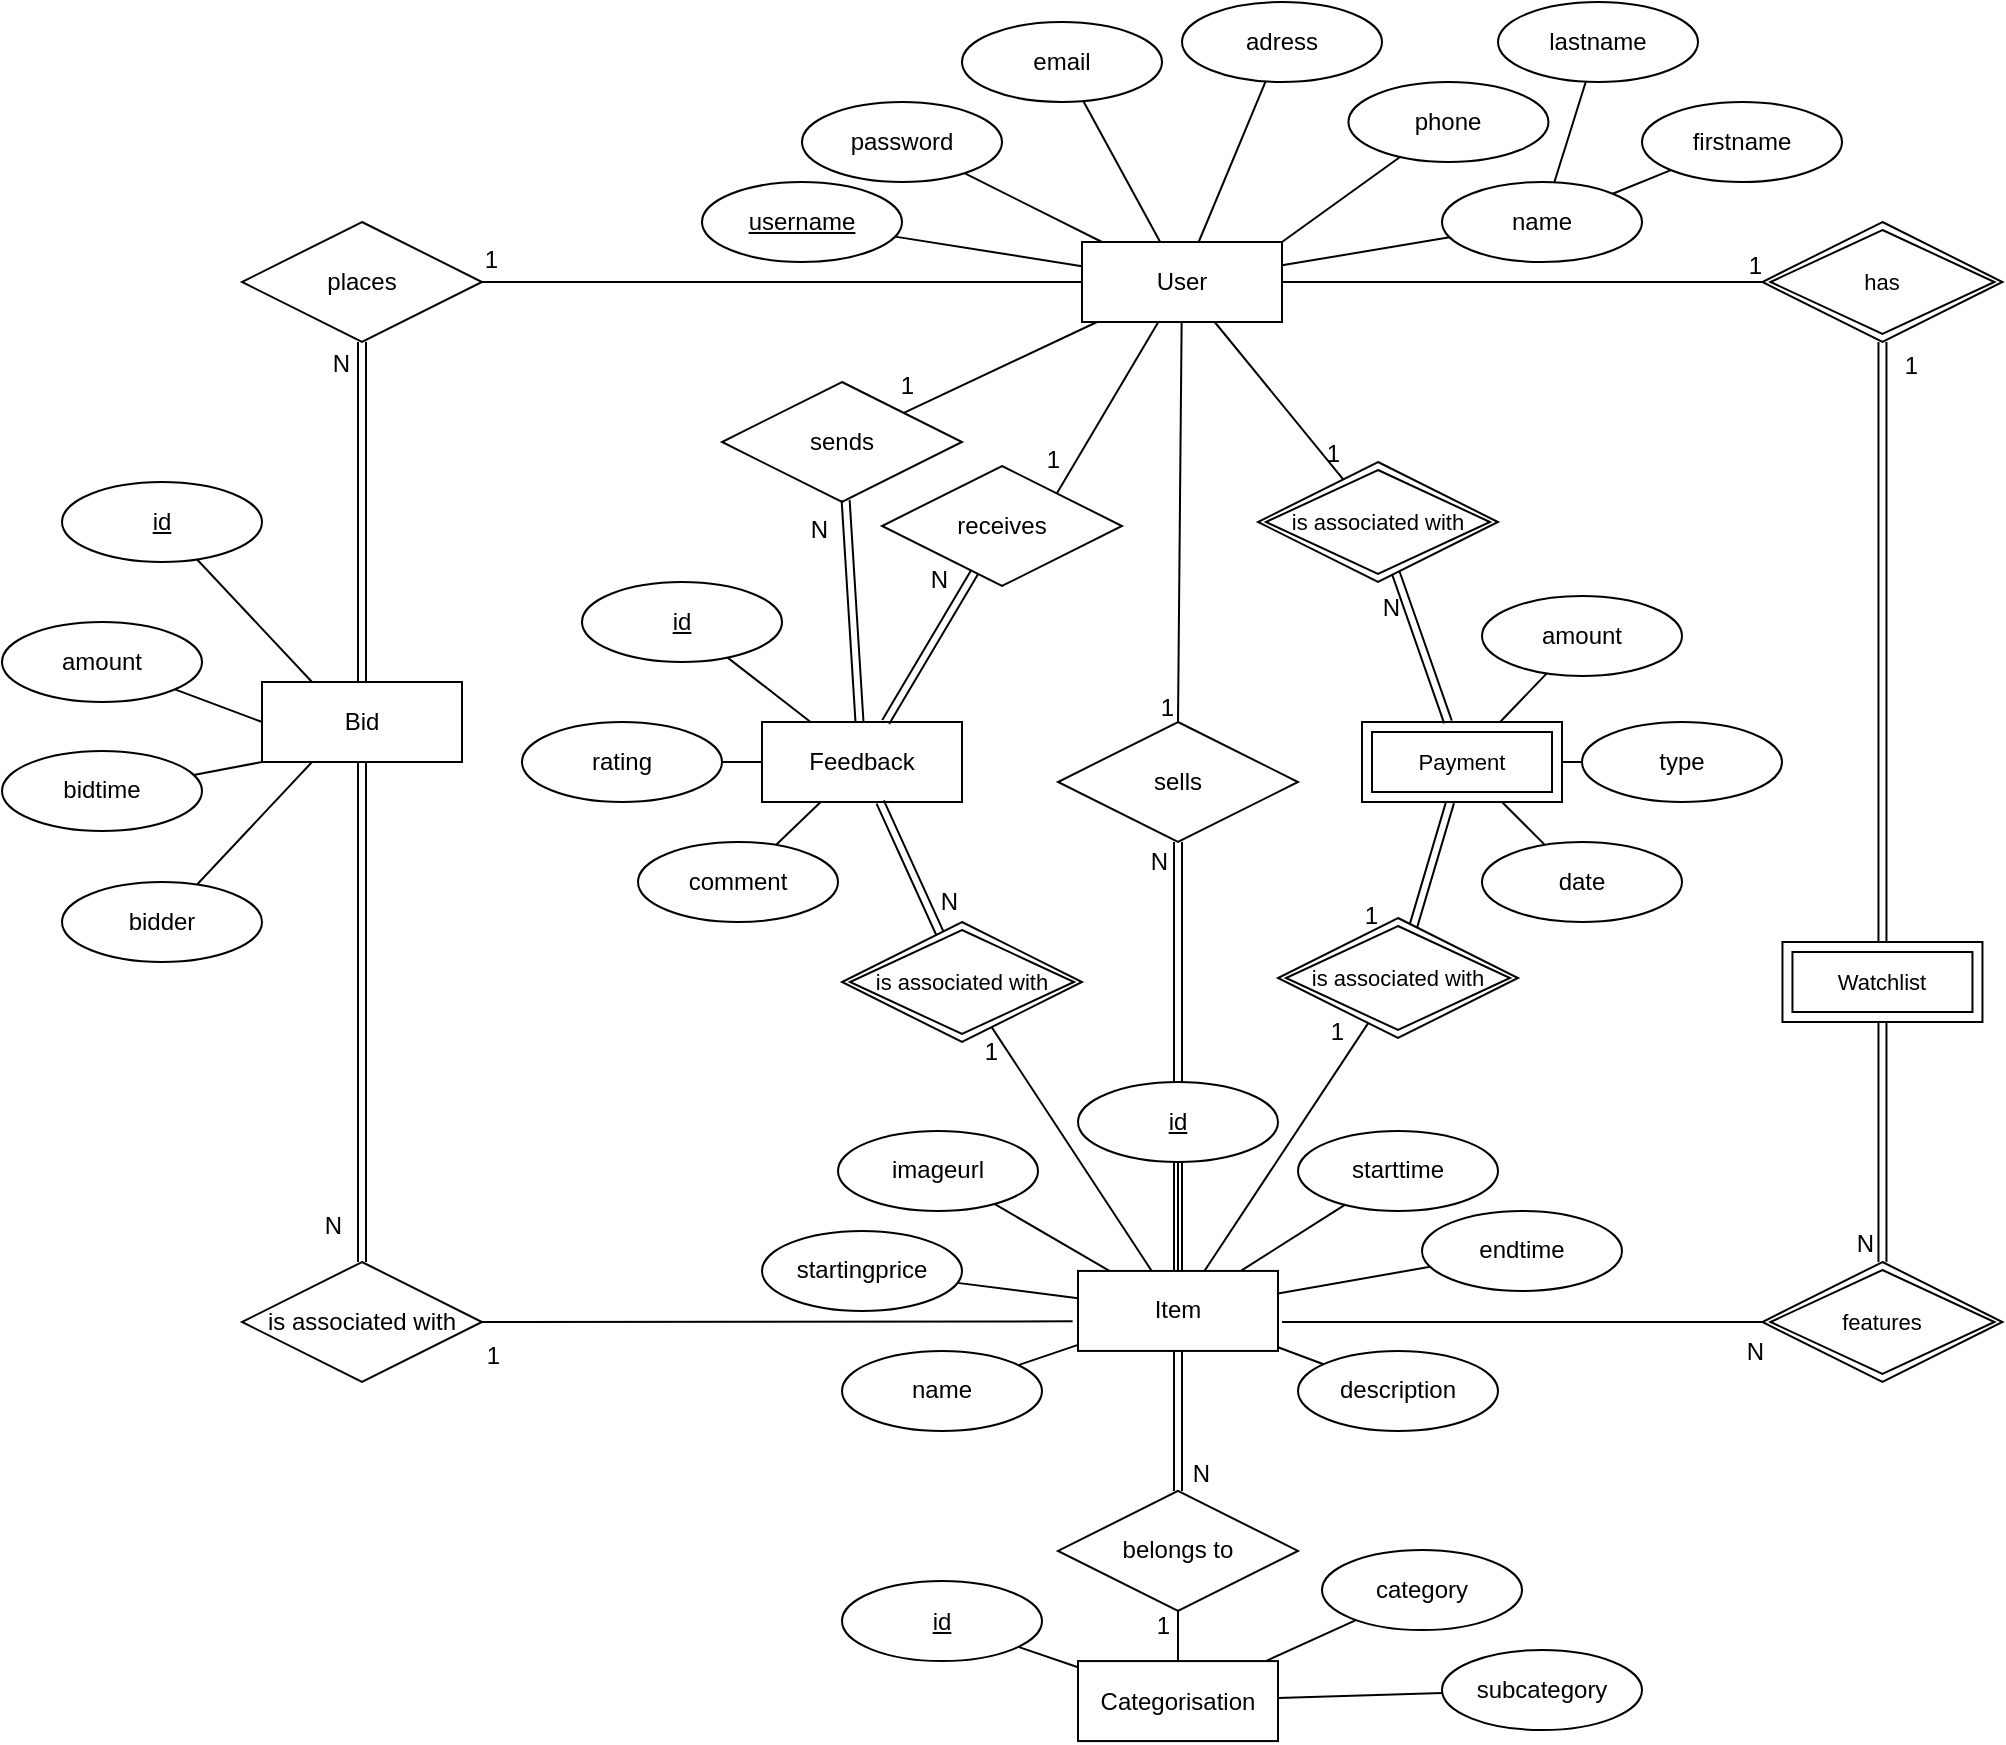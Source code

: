 <mxfile version="20.3.0" type="device"><diagram id="lg54HDcd9VQdSbSGsDfC" name="Page-1"><mxGraphModel dx="992" dy="409" grid="1" gridSize="10" guides="1" tooltips="1" connect="1" arrows="1" fold="1" page="1" pageScale="1" pageWidth="10000" pageHeight="10000" math="0" shadow="0"><root><mxCell id="0"/><mxCell id="1" parent="0"/><mxCell id="PQL5DYTjNKmxp46mEE86-1" value="User" style="whiteSpace=wrap;html=1;align=center;" parent="1" vertex="1"><mxGeometry x="610" y="220" width="100" height="40" as="geometry"/></mxCell><mxCell id="PQL5DYTjNKmxp46mEE86-2" value="Item" style="whiteSpace=wrap;html=1;align=center;" parent="1" vertex="1"><mxGeometry x="608" y="734.47" width="100" height="40" as="geometry"/></mxCell><mxCell id="PQL5DYTjNKmxp46mEE86-3" value="Bid" style="whiteSpace=wrap;html=1;align=center;" parent="1" vertex="1"><mxGeometry x="200" y="440" width="100" height="40" as="geometry"/></mxCell><mxCell id="PQL5DYTjNKmxp46mEE86-5" value="Categorisation" style="whiteSpace=wrap;html=1;align=center;" parent="1" vertex="1"><mxGeometry x="608" y="929.54" width="100" height="40" as="geometry"/></mxCell><mxCell id="PQL5DYTjNKmxp46mEE86-7" value="Feedback" style="whiteSpace=wrap;html=1;align=center;" parent="1" vertex="1"><mxGeometry x="450" y="460" width="100" height="40" as="geometry"/></mxCell><mxCell id="PQL5DYTjNKmxp46mEE86-155" style="edgeStyle=none;shape=connector;rounded=0;orthogonalLoop=1;jettySize=auto;html=1;labelBackgroundColor=default;strokeColor=default;fontFamily=Helvetica;fontSize=11;fontColor=default;endArrow=none;" parent="1" source="PQL5DYTjNKmxp46mEE86-10" target="PQL5DYTjNKmxp46mEE86-1" edge="1"><mxGeometry relative="1" as="geometry"/></mxCell><mxCell id="PQL5DYTjNKmxp46mEE86-10" value="username" style="ellipse;whiteSpace=wrap;html=1;align=center;fontStyle=4;" parent="1" vertex="1"><mxGeometry x="420" y="190" width="100" height="40" as="geometry"/></mxCell><mxCell id="PQL5DYTjNKmxp46mEE86-154" style="edgeStyle=none;shape=connector;rounded=0;orthogonalLoop=1;jettySize=auto;html=1;labelBackgroundColor=default;strokeColor=default;fontFamily=Helvetica;fontSize=11;fontColor=default;endArrow=none;" parent="1" source="PQL5DYTjNKmxp46mEE86-11" target="PQL5DYTjNKmxp46mEE86-1" edge="1"><mxGeometry relative="1" as="geometry"/></mxCell><mxCell id="PQL5DYTjNKmxp46mEE86-11" value="email" style="ellipse;whiteSpace=wrap;html=1;align=center;" parent="1" vertex="1"><mxGeometry x="550" y="110" width="100" height="40" as="geometry"/></mxCell><mxCell id="PQL5DYTjNKmxp46mEE86-156" style="edgeStyle=none;shape=connector;rounded=0;orthogonalLoop=1;jettySize=auto;html=1;labelBackgroundColor=default;strokeColor=default;fontFamily=Helvetica;fontSize=11;fontColor=default;endArrow=none;" parent="1" source="PQL5DYTjNKmxp46mEE86-12" target="PQL5DYTjNKmxp46mEE86-1" edge="1"><mxGeometry relative="1" as="geometry"><mxPoint x="715.904" y="197.524" as="sourcePoint"/></mxGeometry></mxCell><mxCell id="PQL5DYTjNKmxp46mEE86-12" value="password" style="ellipse;whiteSpace=wrap;html=1;align=center;" parent="1" vertex="1"><mxGeometry x="470" y="150" width="100" height="40" as="geometry"/></mxCell><mxCell id="PQL5DYTjNKmxp46mEE86-158" style="edgeStyle=none;shape=connector;rounded=0;orthogonalLoop=1;jettySize=auto;html=1;labelBackgroundColor=default;strokeColor=default;fontFamily=Helvetica;fontSize=11;fontColor=default;endArrow=none;" parent="1" source="PQL5DYTjNKmxp46mEE86-13" target="PQL5DYTjNKmxp46mEE86-1" edge="1"><mxGeometry relative="1" as="geometry"><mxPoint x="718" y="260" as="targetPoint"/></mxGeometry></mxCell><mxCell id="PQL5DYTjNKmxp46mEE86-13" value="name" style="ellipse;whiteSpace=wrap;html=1;align=center;" parent="1" vertex="1"><mxGeometry x="790" y="190" width="100" height="40" as="geometry"/></mxCell><mxCell id="PQL5DYTjNKmxp46mEE86-14" value="firstname" style="ellipse;whiteSpace=wrap;html=1;align=center;" parent="1" vertex="1"><mxGeometry x="890" y="150" width="100" height="40" as="geometry"/></mxCell><mxCell id="PQL5DYTjNKmxp46mEE86-15" value="lastname" style="ellipse;whiteSpace=wrap;html=1;align=center;" parent="1" vertex="1"><mxGeometry x="818" y="100" width="100" height="40" as="geometry"/></mxCell><mxCell id="PQL5DYTjNKmxp46mEE86-153" style="edgeStyle=none;shape=connector;rounded=0;orthogonalLoop=1;jettySize=auto;html=1;labelBackgroundColor=default;strokeColor=default;fontFamily=Helvetica;fontSize=11;fontColor=default;endArrow=none;" parent="1" source="PQL5DYTjNKmxp46mEE86-16" target="PQL5DYTjNKmxp46mEE86-1" edge="1"><mxGeometry relative="1" as="geometry"/></mxCell><mxCell id="PQL5DYTjNKmxp46mEE86-16" value="adress" style="ellipse;whiteSpace=wrap;html=1;align=center;" parent="1" vertex="1"><mxGeometry x="660" y="100" width="100" height="40" as="geometry"/></mxCell><mxCell id="PQL5DYTjNKmxp46mEE86-157" style="edgeStyle=none;shape=connector;rounded=0;orthogonalLoop=1;jettySize=auto;html=1;entryX=1;entryY=0;entryDx=0;entryDy=0;labelBackgroundColor=default;strokeColor=default;fontFamily=Helvetica;fontSize=11;fontColor=default;endArrow=none;" parent="1" source="PQL5DYTjNKmxp46mEE86-17" target="PQL5DYTjNKmxp46mEE86-1" edge="1"><mxGeometry relative="1" as="geometry"/></mxCell><mxCell id="PQL5DYTjNKmxp46mEE86-17" value="phone" style="ellipse;whiteSpace=wrap;html=1;align=center;shadow=0;" parent="1" vertex="1"><mxGeometry x="743.23" y="140" width="100" height="40" as="geometry"/></mxCell><mxCell id="PQL5DYTjNKmxp46mEE86-152" style="edgeStyle=none;shape=connector;rounded=0;orthogonalLoop=1;jettySize=auto;html=1;entryX=0.25;entryY=0;entryDx=0;entryDy=0;labelBackgroundColor=default;strokeColor=default;fontFamily=Helvetica;fontSize=11;fontColor=default;endArrow=none;" parent="1" source="PQL5DYTjNKmxp46mEE86-27" target="PQL5DYTjNKmxp46mEE86-3" edge="1"><mxGeometry relative="1" as="geometry"/></mxCell><mxCell id="PQL5DYTjNKmxp46mEE86-27" value="id" style="ellipse;whiteSpace=wrap;html=1;align=center;fontStyle=4;" parent="1" vertex="1"><mxGeometry x="100" y="340" width="100" height="40" as="geometry"/></mxCell><mxCell id="PQL5DYTjNKmxp46mEE86-150" style="edgeStyle=none;shape=connector;rounded=0;orthogonalLoop=1;jettySize=auto;html=1;entryX=0;entryY=0.5;entryDx=0;entryDy=0;labelBackgroundColor=default;strokeColor=default;fontFamily=Helvetica;fontSize=11;fontColor=default;endArrow=none;" parent="1" source="PQL5DYTjNKmxp46mEE86-28" target="PQL5DYTjNKmxp46mEE86-3" edge="1"><mxGeometry relative="1" as="geometry"/></mxCell><mxCell id="PQL5DYTjNKmxp46mEE86-28" value="amount" style="ellipse;whiteSpace=wrap;html=1;align=center;" parent="1" vertex="1"><mxGeometry x="70" y="410" width="100" height="40" as="geometry"/></mxCell><mxCell id="PQL5DYTjNKmxp46mEE86-149" style="edgeStyle=none;shape=connector;rounded=0;orthogonalLoop=1;jettySize=auto;html=1;entryX=0;entryY=1;entryDx=0;entryDy=0;labelBackgroundColor=default;strokeColor=default;fontFamily=Helvetica;fontSize=11;fontColor=default;endArrow=none;" parent="1" source="PQL5DYTjNKmxp46mEE86-29" target="PQL5DYTjNKmxp46mEE86-3" edge="1"><mxGeometry relative="1" as="geometry"/></mxCell><mxCell id="PQL5DYTjNKmxp46mEE86-29" value="bidtime" style="ellipse;whiteSpace=wrap;html=1;align=center;" parent="1" vertex="1"><mxGeometry x="70" y="474.47" width="100" height="40" as="geometry"/></mxCell><mxCell id="PQL5DYTjNKmxp46mEE86-148" style="edgeStyle=none;shape=connector;rounded=0;orthogonalLoop=1;jettySize=auto;html=1;entryX=0.25;entryY=1;entryDx=0;entryDy=0;labelBackgroundColor=default;strokeColor=default;fontFamily=Helvetica;fontSize=11;fontColor=default;endArrow=none;" parent="1" source="PQL5DYTjNKmxp46mEE86-30" target="PQL5DYTjNKmxp46mEE86-3" edge="1"><mxGeometry relative="1" as="geometry"/></mxCell><mxCell id="PQL5DYTjNKmxp46mEE86-30" value="bidder" style="ellipse;whiteSpace=wrap;html=1;align=center;" parent="1" vertex="1"><mxGeometry x="100" y="540" width="100" height="40" as="geometry"/></mxCell><mxCell id="PQL5DYTjNKmxp46mEE86-137" style="edgeStyle=none;shape=connector;rounded=0;orthogonalLoop=1;jettySize=auto;html=1;labelBackgroundColor=default;strokeColor=default;fontFamily=Helvetica;fontSize=11;fontColor=default;endArrow=none;" parent="1" source="PQL5DYTjNKmxp46mEE86-36" target="PQL5DYTjNKmxp46mEE86-5" edge="1"><mxGeometry relative="1" as="geometry"/></mxCell><mxCell id="PQL5DYTjNKmxp46mEE86-36" value="id" style="ellipse;whiteSpace=wrap;html=1;align=center;fontStyle=4;" parent="1" vertex="1"><mxGeometry x="490" y="889.54" width="100" height="40" as="geometry"/></mxCell><mxCell id="PQL5DYTjNKmxp46mEE86-136" style="edgeStyle=none;shape=connector;rounded=0;orthogonalLoop=1;jettySize=auto;html=1;labelBackgroundColor=default;strokeColor=default;fontFamily=Helvetica;fontSize=11;fontColor=default;endArrow=none;" parent="1" source="PQL5DYTjNKmxp46mEE86-37" target="PQL5DYTjNKmxp46mEE86-5" edge="1"><mxGeometry relative="1" as="geometry"/></mxCell><mxCell id="PQL5DYTjNKmxp46mEE86-37" value="category" style="ellipse;whiteSpace=wrap;html=1;align=center;" parent="1" vertex="1"><mxGeometry x="730" y="874.01" width="100" height="40" as="geometry"/></mxCell><mxCell id="PQL5DYTjNKmxp46mEE86-161" style="edgeStyle=none;shape=connector;rounded=0;orthogonalLoop=1;jettySize=auto;html=1;labelBackgroundColor=default;strokeColor=default;fontFamily=Helvetica;fontSize=11;fontColor=default;endArrow=none;" parent="1" source="PQL5DYTjNKmxp46mEE86-40" target="PQL5DYTjNKmxp46mEE86-7" edge="1"><mxGeometry relative="1" as="geometry"><mxPoint x="373" y="490" as="sourcePoint"/></mxGeometry></mxCell><mxCell id="PQL5DYTjNKmxp46mEE86-40" value="id" style="ellipse;whiteSpace=wrap;html=1;align=center;fontStyle=4;" parent="1" vertex="1"><mxGeometry x="360" y="390" width="100" height="40" as="geometry"/></mxCell><mxCell id="PQL5DYTjNKmxp46mEE86-159" style="edgeStyle=none;shape=connector;rounded=0;orthogonalLoop=1;jettySize=auto;html=1;labelBackgroundColor=default;strokeColor=default;fontFamily=Helvetica;fontSize=11;fontColor=default;endArrow=none;" parent="1" source="PQL5DYTjNKmxp46mEE86-41" target="PQL5DYTjNKmxp46mEE86-7" edge="1"><mxGeometry relative="1" as="geometry"/></mxCell><mxCell id="PQL5DYTjNKmxp46mEE86-41" value="rating" style="ellipse;whiteSpace=wrap;html=1;align=center;" parent="1" vertex="1"><mxGeometry x="330" y="460" width="100" height="40" as="geometry"/></mxCell><mxCell id="PQL5DYTjNKmxp46mEE86-129" style="edgeStyle=none;shape=connector;rounded=0;orthogonalLoop=1;jettySize=auto;html=1;labelBackgroundColor=default;strokeColor=default;fontFamily=Helvetica;fontSize=11;fontColor=default;endArrow=none;" parent="1" source="PQL5DYTjNKmxp46mEE86-43" target="PQL5DYTjNKmxp46mEE86-172" edge="1"><mxGeometry relative="1" as="geometry"/></mxCell><mxCell id="PQL5DYTjNKmxp46mEE86-43" value="amount" style="ellipse;whiteSpace=wrap;html=1;align=center;" parent="1" vertex="1"><mxGeometry x="810" y="397" width="100" height="40" as="geometry"/></mxCell><mxCell id="PQL5DYTjNKmxp46mEE86-160" style="edgeStyle=none;shape=connector;rounded=0;orthogonalLoop=1;jettySize=auto;html=1;labelBackgroundColor=default;strokeColor=default;fontFamily=Helvetica;fontSize=11;fontColor=default;endArrow=none;" parent="1" source="PQL5DYTjNKmxp46mEE86-44" target="PQL5DYTjNKmxp46mEE86-7" edge="1"><mxGeometry relative="1" as="geometry"/></mxCell><mxCell id="PQL5DYTjNKmxp46mEE86-44" value="comment" style="ellipse;whiteSpace=wrap;html=1;align=center;" parent="1" vertex="1"><mxGeometry x="388" y="520" width="100" height="40" as="geometry"/></mxCell><mxCell id="PQL5DYTjNKmxp46mEE86-130" style="edgeStyle=none;shape=connector;rounded=0;orthogonalLoop=1;jettySize=auto;html=1;labelBackgroundColor=default;strokeColor=default;fontFamily=Helvetica;fontSize=11;fontColor=default;endArrow=none;" parent="1" source="PQL5DYTjNKmxp46mEE86-47" target="PQL5DYTjNKmxp46mEE86-172" edge="1"><mxGeometry relative="1" as="geometry"><mxPoint x="1102.437" y="516.404" as="sourcePoint"/></mxGeometry></mxCell><mxCell id="PQL5DYTjNKmxp46mEE86-47" value="date" style="ellipse;whiteSpace=wrap;html=1;align=center;" parent="1" vertex="1"><mxGeometry x="810" y="520" width="100" height="40" as="geometry"/></mxCell><mxCell id="PQL5DYTjNKmxp46mEE86-131" style="edgeStyle=none;shape=connector;rounded=0;orthogonalLoop=1;jettySize=auto;html=1;labelBackgroundColor=default;strokeColor=default;fontFamily=Helvetica;fontSize=11;fontColor=default;endArrow=none;" parent="1" source="PQL5DYTjNKmxp46mEE86-48" target="PQL5DYTjNKmxp46mEE86-172" edge="1"><mxGeometry relative="1" as="geometry"/></mxCell><mxCell id="PQL5DYTjNKmxp46mEE86-48" value="type" style="ellipse;whiteSpace=wrap;html=1;align=center;" parent="1" vertex="1"><mxGeometry x="860" y="460.0" width="100" height="40" as="geometry"/></mxCell><mxCell id="PQL5DYTjNKmxp46mEE86-51" value="sells" style="shape=rhombus;perimeter=rhombusPerimeter;whiteSpace=wrap;html=1;align=center;" parent="1" vertex="1"><mxGeometry x="598" y="460" width="120" height="60" as="geometry"/></mxCell><mxCell id="PQL5DYTjNKmxp46mEE86-52" value="places" style="shape=rhombus;perimeter=rhombusPerimeter;whiteSpace=wrap;html=1;align=center;" parent="1" vertex="1"><mxGeometry x="190" y="210" width="120" height="60" as="geometry"/></mxCell><mxCell id="PQL5DYTjNKmxp46mEE86-53" value="" style="endArrow=none;html=1;rounded=0;exitX=0.5;exitY=0;exitDx=0;exitDy=0;shape=link;" parent="1" source="PQL5DYTjNKmxp46mEE86-3" target="PQL5DYTjNKmxp46mEE86-52" edge="1"><mxGeometry relative="1" as="geometry"><mxPoint x="70" y="290" as="sourcePoint"/><mxPoint x="250" y="340" as="targetPoint"/></mxGeometry></mxCell><mxCell id="PQL5DYTjNKmxp46mEE86-54" value="N" style="resizable=0;html=1;align=right;verticalAlign=bottom;" parent="PQL5DYTjNKmxp46mEE86-53" connectable="0" vertex="1"><mxGeometry x="1" relative="1" as="geometry"><mxPoint x="-6" y="19" as="offset"/></mxGeometry></mxCell><mxCell id="PQL5DYTjNKmxp46mEE86-58" value="" style="endArrow=none;html=1;rounded=0;entryX=1;entryY=0.5;entryDx=0;entryDy=0;exitX=0;exitY=0.5;exitDx=0;exitDy=0;" parent="1" source="PQL5DYTjNKmxp46mEE86-1" target="PQL5DYTjNKmxp46mEE86-52" edge="1"><mxGeometry relative="1" as="geometry"><mxPoint x="480" y="120" as="sourcePoint"/><mxPoint x="640" y="120" as="targetPoint"/></mxGeometry></mxCell><mxCell id="PQL5DYTjNKmxp46mEE86-59" value="1" style="resizable=0;html=1;align=right;verticalAlign=bottom;" parent="PQL5DYTjNKmxp46mEE86-58" connectable="0" vertex="1"><mxGeometry x="1" relative="1" as="geometry"><mxPoint x="8" y="-3" as="offset"/></mxGeometry></mxCell><mxCell id="PQL5DYTjNKmxp46mEE86-60" value="" style="endArrow=none;html=1;rounded=0;entryX=0.5;entryY=0;entryDx=0;entryDy=0;" parent="1" source="PQL5DYTjNKmxp46mEE86-1" target="PQL5DYTjNKmxp46mEE86-51" edge="1"><mxGeometry relative="1" as="geometry"><mxPoint x="670" y="280" as="sourcePoint"/><mxPoint x="670" y="240" as="targetPoint"/></mxGeometry></mxCell><mxCell id="PQL5DYTjNKmxp46mEE86-61" value="1" style="resizable=0;html=1;align=right;verticalAlign=bottom;" parent="PQL5DYTjNKmxp46mEE86-60" connectable="0" vertex="1"><mxGeometry x="1" relative="1" as="geometry"><mxPoint x="-2" y="2" as="offset"/></mxGeometry></mxCell><mxCell id="PQL5DYTjNKmxp46mEE86-62" value="" style="endArrow=none;html=1;rounded=0;entryX=0.5;entryY=1;entryDx=0;entryDy=0;shape=link;" parent="1" source="PQL5DYTjNKmxp46mEE86-2" target="PQL5DYTjNKmxp46mEE86-51" edge="1"><mxGeometry relative="1" as="geometry"><mxPoint x="790" y="560" as="sourcePoint"/><mxPoint x="790" y="630" as="targetPoint"/></mxGeometry></mxCell><mxCell id="PQL5DYTjNKmxp46mEE86-63" value="N" style="resizable=0;html=1;align=right;verticalAlign=bottom;" parent="PQL5DYTjNKmxp46mEE86-62" connectable="0" vertex="1"><mxGeometry x="1" relative="1" as="geometry"><mxPoint x="-5" y="19" as="offset"/></mxGeometry></mxCell><mxCell id="PQL5DYTjNKmxp46mEE86-64" value="sends" style="shape=rhombus;perimeter=rhombusPerimeter;whiteSpace=wrap;html=1;align=center;" parent="1" vertex="1"><mxGeometry x="430" y="290" width="120" height="60" as="geometry"/></mxCell><mxCell id="PQL5DYTjNKmxp46mEE86-66" value="" style="endArrow=none;html=1;rounded=0;exitX=1;exitY=0.5;exitDx=0;exitDy=0;" parent="1" source="PQL5DYTjNKmxp46mEE86-1" target="D8RXU2zkDOGY6piQNLd0-7" edge="1"><mxGeometry relative="1" as="geometry"><mxPoint x="270" y="90" as="sourcePoint"/><mxPoint x="430" y="90" as="targetPoint"/></mxGeometry></mxCell><mxCell id="PQL5DYTjNKmxp46mEE86-67" value="1" style="resizable=0;html=1;align=right;verticalAlign=bottom;" parent="PQL5DYTjNKmxp46mEE86-66" connectable="0" vertex="1"><mxGeometry x="1" relative="1" as="geometry"><mxPoint as="offset"/></mxGeometry></mxCell><mxCell id="PQL5DYTjNKmxp46mEE86-68" value="" style="endArrow=none;html=1;rounded=0;shape=link;" parent="1" source="D8RXU2zkDOGY6piQNLd0-6" target="D8RXU2zkDOGY6piQNLd0-7" edge="1"><mxGeometry relative="1" as="geometry"><mxPoint x="1100.23" y="170" as="sourcePoint"/><mxPoint x="1100.23" y="230" as="targetPoint"/></mxGeometry></mxCell><mxCell id="PQL5DYTjNKmxp46mEE86-69" value="1" style="resizable=0;html=1;align=right;verticalAlign=bottom;" parent="PQL5DYTjNKmxp46mEE86-68" connectable="0" vertex="1"><mxGeometry x="1" relative="1" as="geometry"><mxPoint x="18" y="20" as="offset"/></mxGeometry></mxCell><mxCell id="PQL5DYTjNKmxp46mEE86-75" value="is associated with" style="shape=rhombus;perimeter=rhombusPerimeter;whiteSpace=wrap;html=1;align=center;" parent="1" vertex="1"><mxGeometry x="190" y="730" width="120" height="60" as="geometry"/></mxCell><mxCell id="PQL5DYTjNKmxp46mEE86-81" value="" style="endArrow=none;html=1;rounded=0;entryX=1;entryY=0.5;entryDx=0;entryDy=0;exitX=-0.027;exitY=0.63;exitDx=0;exitDy=0;exitPerimeter=0;" parent="1" source="PQL5DYTjNKmxp46mEE86-2" target="PQL5DYTjNKmxp46mEE86-75" edge="1"><mxGeometry relative="1" as="geometry"><mxPoint x="440" y="790" as="sourcePoint"/><mxPoint x="600" y="790" as="targetPoint"/></mxGeometry></mxCell><mxCell id="PQL5DYTjNKmxp46mEE86-82" value="1" style="resizable=0;html=1;align=right;verticalAlign=bottom;" parent="PQL5DYTjNKmxp46mEE86-81" connectable="0" vertex="1"><mxGeometry x="1" relative="1" as="geometry"><mxPoint x="10" y="25" as="offset"/></mxGeometry></mxCell><mxCell id="PQL5DYTjNKmxp46mEE86-83" value="" style="endArrow=none;html=1;rounded=0;entryX=0.5;entryY=0;entryDx=0;entryDy=0;exitX=0.5;exitY=1;exitDx=0;exitDy=0;shape=link;" parent="1" source="PQL5DYTjNKmxp46mEE86-3" target="PQL5DYTjNKmxp46mEE86-75" edge="1"><mxGeometry relative="1" as="geometry"><mxPoint x="190" y="450" as="sourcePoint"/><mxPoint x="350" y="450" as="targetPoint"/></mxGeometry></mxCell><mxCell id="PQL5DYTjNKmxp46mEE86-84" value="N" style="resizable=0;html=1;align=right;verticalAlign=bottom;" parent="PQL5DYTjNKmxp46mEE86-83" connectable="0" vertex="1"><mxGeometry x="1" relative="1" as="geometry"><mxPoint x="-10" y="-10" as="offset"/></mxGeometry></mxCell><mxCell id="PQL5DYTjNKmxp46mEE86-86" value="belongs to" style="shape=rhombus;perimeter=rhombusPerimeter;whiteSpace=wrap;html=1;align=center;" parent="1" vertex="1"><mxGeometry x="598" y="844.47" width="120" height="60" as="geometry"/></mxCell><mxCell id="PQL5DYTjNKmxp46mEE86-87" value="" style="endArrow=none;html=1;rounded=0;" parent="1" target="D8RXU2zkDOGY6piQNLd0-8" edge="1"><mxGeometry relative="1" as="geometry"><mxPoint x="710" y="760" as="sourcePoint"/><mxPoint x="600" y="790" as="targetPoint"/></mxGeometry></mxCell><mxCell id="PQL5DYTjNKmxp46mEE86-88" value="N" style="resizable=0;html=1;align=right;verticalAlign=bottom;" parent="PQL5DYTjNKmxp46mEE86-87" connectable="0" vertex="1"><mxGeometry x="1" relative="1" as="geometry"><mxPoint x="1" y="23" as="offset"/></mxGeometry></mxCell><mxCell id="PQL5DYTjNKmxp46mEE86-89" value="" style="endArrow=none;html=1;rounded=0;shape=link;" parent="1" source="D8RXU2zkDOGY6piQNLd0-6" target="D8RXU2zkDOGY6piQNLd0-8" edge="1"><mxGeometry relative="1" as="geometry"><mxPoint x="620.23" y="450" as="sourcePoint"/><mxPoint x="780.23" y="450" as="targetPoint"/></mxGeometry></mxCell><mxCell id="PQL5DYTjNKmxp46mEE86-90" value="N" style="resizable=0;html=1;align=right;verticalAlign=bottom;" parent="PQL5DYTjNKmxp46mEE86-89" connectable="0" vertex="1"><mxGeometry x="1" relative="1" as="geometry"><mxPoint x="-4" y="-1" as="offset"/></mxGeometry></mxCell><mxCell id="PQL5DYTjNKmxp46mEE86-93" value="" style="endArrow=none;html=1;rounded=0;shape=link;" parent="1" source="PQL5DYTjNKmxp46mEE86-2" target="PQL5DYTjNKmxp46mEE86-86" edge="1"><mxGeometry relative="1" as="geometry"><mxPoint x="438" y="724.47" as="sourcePoint"/><mxPoint x="838" y="821.35" as="targetPoint"/></mxGeometry></mxCell><mxCell id="PQL5DYTjNKmxp46mEE86-94" value="N" style="resizable=0;html=1;align=right;verticalAlign=bottom;" parent="PQL5DYTjNKmxp46mEE86-93" connectable="0" vertex="1"><mxGeometry x="1" relative="1" as="geometry"><mxPoint x="16" as="offset"/></mxGeometry></mxCell><mxCell id="PQL5DYTjNKmxp46mEE86-97" value="" style="endArrow=none;html=1;rounded=0;shape=link;" parent="1" source="PQL5DYTjNKmxp46mEE86-172" target="PQL5DYTjNKmxp46mEE86-173" edge="1"><mxGeometry relative="1" as="geometry"><mxPoint x="835" y="934.54" as="sourcePoint"/><mxPoint x="835" y="869.54" as="targetPoint"/></mxGeometry></mxCell><mxCell id="PQL5DYTjNKmxp46mEE86-98" value="1" style="resizable=0;html=1;align=right;verticalAlign=bottom;" parent="PQL5DYTjNKmxp46mEE86-97" connectable="0" vertex="1"><mxGeometry x="1" relative="1" as="geometry"><mxPoint x="-17" y="4" as="offset"/></mxGeometry></mxCell><mxCell id="PQL5DYTjNKmxp46mEE86-99" value="" style="endArrow=none;html=1;rounded=0;" parent="1" source="PQL5DYTjNKmxp46mEE86-2" target="PQL5DYTjNKmxp46mEE86-173" edge="1"><mxGeometry relative="1" as="geometry"><mxPoint x="680" y="1020.53" as="sourcePoint"/><mxPoint x="680" y="955.53" as="targetPoint"/></mxGeometry></mxCell><mxCell id="PQL5DYTjNKmxp46mEE86-100" value="1" style="resizable=0;html=1;align=right;verticalAlign=bottom;" parent="PQL5DYTjNKmxp46mEE86-99" connectable="0" vertex="1"><mxGeometry x="1" relative="1" as="geometry"/></mxCell><mxCell id="PQL5DYTjNKmxp46mEE86-104" value="" style="endArrow=none;html=1;rounded=0;entryX=0.5;entryY=1;entryDx=0;entryDy=0;exitX=0.5;exitY=0;exitDx=0;exitDy=0;" parent="1" source="PQL5DYTjNKmxp46mEE86-5" target="PQL5DYTjNKmxp46mEE86-86" edge="1"><mxGeometry relative="1" as="geometry"><mxPoint x="290" y="644.01" as="sourcePoint"/><mxPoint x="450" y="644.01" as="targetPoint"/></mxGeometry></mxCell><mxCell id="PQL5DYTjNKmxp46mEE86-105" value="1" style="resizable=0;html=1;align=right;verticalAlign=bottom;" parent="PQL5DYTjNKmxp46mEE86-104" connectable="0" vertex="1"><mxGeometry x="1" relative="1" as="geometry"><mxPoint x="-4" y="16" as="offset"/></mxGeometry></mxCell><mxCell id="PQL5DYTjNKmxp46mEE86-106" value="" style="endArrow=none;html=1;rounded=0;" parent="1" source="PQL5DYTjNKmxp46mEE86-14" target="PQL5DYTjNKmxp46mEE86-13" edge="1"><mxGeometry relative="1" as="geometry"><mxPoint x="923" y="600" as="sourcePoint"/><mxPoint x="1083" y="600" as="targetPoint"/></mxGeometry></mxCell><mxCell id="PQL5DYTjNKmxp46mEE86-107" value="" style="endArrow=none;html=1;rounded=0;" parent="1" source="PQL5DYTjNKmxp46mEE86-15" target="PQL5DYTjNKmxp46mEE86-13" edge="1"><mxGeometry relative="1" as="geometry"><mxPoint x="818.355" y="334.142" as="sourcePoint"/><mxPoint x="853" y="324" as="targetPoint"/></mxGeometry></mxCell><mxCell id="PQL5DYTjNKmxp46mEE86-140" style="edgeStyle=none;shape=connector;rounded=0;orthogonalLoop=1;jettySize=auto;html=1;labelBackgroundColor=default;strokeColor=default;fontFamily=Helvetica;fontSize=11;fontColor=default;endArrow=none;" parent="1" source="PQL5DYTjNKmxp46mEE86-111" target="PQL5DYTjNKmxp46mEE86-2" edge="1"><mxGeometry relative="1" as="geometry"/></mxCell><mxCell id="PQL5DYTjNKmxp46mEE86-111" value="id" style="ellipse;whiteSpace=wrap;html=1;align=center;fontStyle=4;" parent="1" vertex="1"><mxGeometry x="608" y="640.0" width="100" height="40" as="geometry"/></mxCell><mxCell id="PQL5DYTjNKmxp46mEE86-145" style="edgeStyle=none;shape=connector;rounded=0;orthogonalLoop=1;jettySize=auto;html=1;labelBackgroundColor=default;strokeColor=default;fontFamily=Helvetica;fontSize=11;fontColor=default;endArrow=none;" parent="1" source="PQL5DYTjNKmxp46mEE86-112" target="PQL5DYTjNKmxp46mEE86-2" edge="1"><mxGeometry relative="1" as="geometry"><mxPoint x="748" y="754.47" as="sourcePoint"/></mxGeometry></mxCell><mxCell id="PQL5DYTjNKmxp46mEE86-112" value="name" style="ellipse;whiteSpace=wrap;html=1;align=center;" parent="1" vertex="1"><mxGeometry x="490" y="774.47" width="100" height="40" as="geometry"/></mxCell><mxCell id="PQL5DYTjNKmxp46mEE86-139" style="edgeStyle=none;shape=connector;rounded=0;orthogonalLoop=1;jettySize=auto;html=1;labelBackgroundColor=default;strokeColor=default;fontFamily=Helvetica;fontSize=11;fontColor=default;endArrow=none;" parent="1" source="PQL5DYTjNKmxp46mEE86-113" target="PQL5DYTjNKmxp46mEE86-2" edge="1"><mxGeometry relative="1" as="geometry"/></mxCell><mxCell id="PQL5DYTjNKmxp46mEE86-113" value="description" style="ellipse;whiteSpace=wrap;html=1;align=center;" parent="1" vertex="1"><mxGeometry x="718" y="774.47" width="100" height="40" as="geometry"/></mxCell><mxCell id="PQL5DYTjNKmxp46mEE86-142" style="edgeStyle=none;shape=connector;rounded=0;orthogonalLoop=1;jettySize=auto;html=1;labelBackgroundColor=default;strokeColor=default;fontFamily=Helvetica;fontSize=11;fontColor=default;endArrow=none;" parent="1" source="PQL5DYTjNKmxp46mEE86-114" target="PQL5DYTjNKmxp46mEE86-2" edge="1"><mxGeometry relative="1" as="geometry"/></mxCell><mxCell id="PQL5DYTjNKmxp46mEE86-114" value="startingprice" style="ellipse;whiteSpace=wrap;html=1;align=center;" parent="1" vertex="1"><mxGeometry x="450" y="714.47" width="100" height="40" as="geometry"/></mxCell><mxCell id="PQL5DYTjNKmxp46mEE86-144" style="edgeStyle=none;shape=connector;rounded=0;orthogonalLoop=1;jettySize=auto;html=1;labelBackgroundColor=default;strokeColor=default;fontFamily=Helvetica;fontSize=11;fontColor=default;endArrow=none;" parent="1" source="PQL5DYTjNKmxp46mEE86-115" target="PQL5DYTjNKmxp46mEE86-2" edge="1"><mxGeometry relative="1" as="geometry"/></mxCell><mxCell id="PQL5DYTjNKmxp46mEE86-115" value="endtime" style="ellipse;whiteSpace=wrap;html=1;align=center;" parent="1" vertex="1"><mxGeometry x="780" y="704.47" width="100" height="40" as="geometry"/></mxCell><mxCell id="PQL5DYTjNKmxp46mEE86-143" style="edgeStyle=none;shape=connector;rounded=0;orthogonalLoop=1;jettySize=auto;html=1;labelBackgroundColor=default;strokeColor=default;fontFamily=Helvetica;fontSize=11;fontColor=default;endArrow=none;" parent="1" source="PQL5DYTjNKmxp46mEE86-116" target="PQL5DYTjNKmxp46mEE86-2" edge="1"><mxGeometry relative="1" as="geometry"/></mxCell><mxCell id="PQL5DYTjNKmxp46mEE86-116" value="starttime" style="ellipse;whiteSpace=wrap;html=1;align=center;" parent="1" vertex="1"><mxGeometry x="718" y="664.47" width="100" height="40" as="geometry"/></mxCell><mxCell id="PQL5DYTjNKmxp46mEE86-121" style="edgeStyle=orthogonalEdgeStyle;rounded=0;orthogonalLoop=1;jettySize=auto;html=1;exitX=0.5;exitY=1;exitDx=0;exitDy=0;" parent="1" source="PQL5DYTjNKmxp46mEE86-36" target="PQL5DYTjNKmxp46mEE86-36" edge="1"><mxGeometry relative="1" as="geometry"/></mxCell><mxCell id="PQL5DYTjNKmxp46mEE86-171" style="edgeStyle=none;shape=connector;rounded=0;orthogonalLoop=1;jettySize=auto;html=1;exitX=0.5;exitY=1;exitDx=0;exitDy=0;labelBackgroundColor=default;strokeColor=default;fontFamily=Helvetica;fontSize=11;fontColor=default;endArrow=none;" parent="1" edge="1"><mxGeometry relative="1" as="geometry"><mxPoint x="987.5" y="545.07" as="sourcePoint"/><mxPoint x="987.5" y="545.07" as="targetPoint"/></mxGeometry></mxCell><mxCell id="PQL5DYTjNKmxp46mEE86-172" value="Payment" style="shape=ext;margin=3;double=1;whiteSpace=wrap;html=1;align=center;shadow=0;fontFamily=Helvetica;fontSize=11;fontColor=default;" parent="1" vertex="1"><mxGeometry x="750" y="460.0" width="100" height="40" as="geometry"/></mxCell><mxCell id="PQL5DYTjNKmxp46mEE86-173" value="is associated with" style="shape=rhombus;double=1;perimeter=rhombusPerimeter;whiteSpace=wrap;html=1;align=center;shadow=0;fontFamily=Helvetica;fontSize=11;fontColor=default;" parent="1" vertex="1"><mxGeometry x="708" y="558" width="120" height="60" as="geometry"/></mxCell><mxCell id="D8RXU2zkDOGY6piQNLd0-1" value="subcategory" style="ellipse;whiteSpace=wrap;html=1;align=center;" parent="1" vertex="1"><mxGeometry x="790" y="924.01" width="100" height="40" as="geometry"/></mxCell><mxCell id="D8RXU2zkDOGY6piQNLd0-3" style="edgeStyle=none;shape=connector;rounded=0;orthogonalLoop=1;jettySize=auto;html=1;labelBackgroundColor=default;strokeColor=default;fontFamily=Helvetica;fontSize=11;fontColor=default;endArrow=none;" parent="1" source="D8RXU2zkDOGY6piQNLd0-1" target="PQL5DYTjNKmxp46mEE86-5" edge="1"><mxGeometry relative="1" as="geometry"><mxPoint x="670" y="1004.31" as="sourcePoint"/><mxPoint x="670" y="979.54" as="targetPoint"/></mxGeometry></mxCell><mxCell id="D8RXU2zkDOGY6piQNLd0-4" value="imageurl" style="ellipse;whiteSpace=wrap;html=1;align=center;" parent="1" vertex="1"><mxGeometry x="488" y="664.47" width="100" height="40" as="geometry"/></mxCell><mxCell id="D8RXU2zkDOGY6piQNLd0-5" style="edgeStyle=none;shape=connector;rounded=0;orthogonalLoop=1;jettySize=auto;html=1;labelBackgroundColor=default;strokeColor=default;fontFamily=Helvetica;fontSize=11;fontColor=default;endArrow=none;" parent="1" source="D8RXU2zkDOGY6piQNLd0-4" target="PQL5DYTjNKmxp46mEE86-2" edge="1"><mxGeometry relative="1" as="geometry"><mxPoint x="621.793" y="543.906" as="sourcePoint"/><mxPoint x="655.721" y="598.94" as="targetPoint"/></mxGeometry></mxCell><mxCell id="D8RXU2zkDOGY6piQNLd0-6" value="Watchlist" style="shape=ext;margin=3;double=1;whiteSpace=wrap;html=1;align=center;shadow=0;fontFamily=Helvetica;fontSize=11;fontColor=default;" parent="1" vertex="1"><mxGeometry x="960.23" y="570" width="100" height="40" as="geometry"/></mxCell><mxCell id="D8RXU2zkDOGY6piQNLd0-7" value="has" style="shape=rhombus;double=1;perimeter=rhombusPerimeter;whiteSpace=wrap;html=1;align=center;shadow=0;fontFamily=Helvetica;fontSize=11;fontColor=default;" parent="1" vertex="1"><mxGeometry x="950.23" y="210" width="120" height="60" as="geometry"/></mxCell><mxCell id="D8RXU2zkDOGY6piQNLd0-8" value="features" style="shape=rhombus;double=1;perimeter=rhombusPerimeter;whiteSpace=wrap;html=1;align=center;shadow=0;fontFamily=Helvetica;fontSize=11;fontColor=default;" parent="1" vertex="1"><mxGeometry x="950.23" y="730" width="120" height="60" as="geometry"/></mxCell><mxCell id="D8RXU2zkDOGY6piQNLd0-13" value="" style="endArrow=none;html=1;rounded=0;entryX=0.5;entryY=1;entryDx=0;entryDy=0;" parent="1" source="PQL5DYTjNKmxp46mEE86-1" target="D8RXU2zkDOGY6piQNLd0-12" edge="1"><mxGeometry relative="1" as="geometry"><mxPoint x="670" y="280" as="sourcePoint"/><mxPoint x="590" y="220" as="targetPoint"/></mxGeometry></mxCell><mxCell id="D8RXU2zkDOGY6piQNLd0-14" value="1" style="resizable=0;html=1;align=right;verticalAlign=bottom;" parent="D8RXU2zkDOGY6piQNLd0-13" connectable="0" vertex="1"><mxGeometry x="1" relative="1" as="geometry"><mxPoint x="30" y="-55" as="offset"/></mxGeometry></mxCell><mxCell id="D8RXU2zkDOGY6piQNLd0-15" value="" style="endArrow=none;html=1;rounded=0;shape=link;" parent="1" source="PQL5DYTjNKmxp46mEE86-7" target="PQL5DYTjNKmxp46mEE86-64" edge="1"><mxGeometry relative="1" as="geometry"><mxPoint x="390" y="660" as="sourcePoint"/><mxPoint x="340" y="400" as="targetPoint"/></mxGeometry></mxCell><mxCell id="D8RXU2zkDOGY6piQNLd0-16" value="N" style="resizable=0;html=1;align=right;verticalAlign=bottom;" parent="D8RXU2zkDOGY6piQNLd0-15" connectable="0" vertex="1"><mxGeometry x="1" relative="1" as="geometry"><mxPoint x="-8" y="23" as="offset"/></mxGeometry></mxCell><mxCell id="D8RXU2zkDOGY6piQNLd0-17" value="" style="endArrow=none;html=1;rounded=0;shape=link;" parent="1" source="PQL5DYTjNKmxp46mEE86-7" target="D8RXU2zkDOGY6piQNLd0-12" edge="1"><mxGeometry relative="1" as="geometry"><mxPoint x="346.667" y="510" as="sourcePoint"/><mxPoint x="482.323" y="456.162" as="targetPoint"/></mxGeometry></mxCell><mxCell id="D8RXU2zkDOGY6piQNLd0-18" value="N" style="resizable=0;html=1;align=right;verticalAlign=bottom;" parent="D8RXU2zkDOGY6piQNLd0-17" connectable="0" vertex="1"><mxGeometry x="1" relative="1" as="geometry"><mxPoint x="13" y="-7" as="offset"/></mxGeometry></mxCell><mxCell id="D8RXU2zkDOGY6piQNLd0-19" value="" style="endArrow=none;html=1;rounded=0;shape=link;" parent="1" source="PQL5DYTjNKmxp46mEE86-172" target="D8RXU2zkDOGY6piQNLd0-21" edge="1"><mxGeometry relative="1" as="geometry"><mxPoint x="884.667" y="430" as="sourcePoint"/><mxPoint x="727" y="689.54" as="targetPoint"/></mxGeometry></mxCell><mxCell id="D8RXU2zkDOGY6piQNLd0-20" value="1" style="resizable=0;html=1;align=right;verticalAlign=bottom;" parent="D8RXU2zkDOGY6piQNLd0-19" connectable="0" vertex="1"><mxGeometry x="1" relative="1" as="geometry"><mxPoint x="-27" y="-51" as="offset"/></mxGeometry></mxCell><mxCell id="D8RXU2zkDOGY6piQNLd0-21" value="is associated with" style="shape=rhombus;double=1;perimeter=rhombusPerimeter;whiteSpace=wrap;html=1;align=center;shadow=0;fontFamily=Helvetica;fontSize=11;fontColor=default;" parent="1" vertex="1"><mxGeometry x="698" y="330" width="120" height="60" as="geometry"/></mxCell><mxCell id="D8RXU2zkDOGY6piQNLd0-22" style="edgeStyle=none;shape=connector;rounded=0;orthogonalLoop=1;jettySize=auto;html=1;labelBackgroundColor=default;strokeColor=default;fontFamily=Helvetica;fontSize=11;fontColor=default;endArrow=none;" parent="1" source="D8RXU2zkDOGY6piQNLd0-21" target="PQL5DYTjNKmxp46mEE86-1" edge="1"><mxGeometry relative="1" as="geometry"><mxPoint x="818.397" y="468.906" as="sourcePoint"/><mxPoint x="760" y="453.333" as="targetPoint"/></mxGeometry></mxCell><mxCell id="D8RXU2zkDOGY6piQNLd0-24" value="N" style="resizable=0;html=1;align=right;verticalAlign=bottom;" parent="1" connectable="0" vertex="1"><mxGeometry x="769.004" y="411.999" as="geometry"/></mxCell><mxCell id="D8RXU2zkDOGY6piQNLd0-25" value="1" style="resizable=0;html=1;align=right;verticalAlign=bottom;" parent="1" connectable="0" vertex="1"><mxGeometry x="746.003" y="581.997" as="geometry"><mxPoint x="-5" y="42" as="offset"/></mxGeometry></mxCell><mxCell id="D8RXU2zkDOGY6piQNLd0-12" value="receives" style="shape=rhombus;perimeter=rhombusPerimeter;whiteSpace=wrap;html=1;align=center;" parent="1" vertex="1"><mxGeometry x="510" y="332" width="120" height="60" as="geometry"/></mxCell><mxCell id="VrVFDtfJAjZnaI_hwukL-1" value="" style="endArrow=none;html=1;rounded=0;" edge="1" parent="1" source="PQL5DYTjNKmxp46mEE86-1" target="PQL5DYTjNKmxp46mEE86-64"><mxGeometry relative="1" as="geometry"><mxPoint x="634.375" y="260" as="sourcePoint"/><mxPoint x="570" y="422" as="targetPoint"/></mxGeometry></mxCell><mxCell id="VrVFDtfJAjZnaI_hwukL-3" value="" style="endArrow=none;html=1;rounded=0;shape=link;" edge="1" parent="1" target="PQL5DYTjNKmxp46mEE86-7" source="VrVFDtfJAjZnaI_hwukL-5"><mxGeometry relative="1" as="geometry"><mxPoint x="665.169" y="710.0" as="sourcePoint"/><mxPoint x="529.41" y="939.54" as="targetPoint"/></mxGeometry></mxCell><mxCell id="VrVFDtfJAjZnaI_hwukL-4" value="1" style="resizable=0;html=1;align=right;verticalAlign=bottom;" connectable="0" vertex="1" parent="VrVFDtfJAjZnaI_hwukL-3"><mxGeometry x="1" relative="1" as="geometry"><mxPoint x="17" y="-200" as="offset"/></mxGeometry></mxCell><mxCell id="VrVFDtfJAjZnaI_hwukL-5" value="is associated with" style="shape=rhombus;double=1;perimeter=rhombusPerimeter;whiteSpace=wrap;html=1;align=center;shadow=0;fontFamily=Helvetica;fontSize=11;fontColor=default;" vertex="1" parent="1"><mxGeometry x="490" y="560" width="120" height="60" as="geometry"/></mxCell><mxCell id="VrVFDtfJAjZnaI_hwukL-6" style="edgeStyle=none;shape=connector;rounded=0;orthogonalLoop=1;jettySize=auto;html=1;labelBackgroundColor=default;strokeColor=default;fontFamily=Helvetica;fontSize=11;fontColor=default;endArrow=none;" edge="1" parent="1" source="PQL5DYTjNKmxp46mEE86-2" target="VrVFDtfJAjZnaI_hwukL-5"><mxGeometry relative="1" as="geometry"><mxPoint x="620.807" y="718.906" as="sourcePoint"/><mxPoint x="474.828" y="510" as="targetPoint"/></mxGeometry></mxCell><mxCell id="VrVFDtfJAjZnaI_hwukL-7" value="N" style="resizable=0;html=1;align=right;verticalAlign=bottom;" connectable="0" vertex="1" parent="1"><mxGeometry x="543.004" y="397.002" as="geometry"/></mxCell><mxCell id="VrVFDtfJAjZnaI_hwukL-9" value="N" style="resizable=0;html=1;align=right;verticalAlign=bottom;" connectable="0" vertex="1" parent="1"><mxGeometry x="548.001" y="558.002" as="geometry"/></mxCell><mxCell id="VrVFDtfJAjZnaI_hwukL-10" value="1" style="resizable=0;html=1;align=right;verticalAlign=bottom;" connectable="0" vertex="1" parent="1"><mxGeometry x="568.001" y="633.002" as="geometry"/></mxCell></root></mxGraphModel></diagram></mxfile>